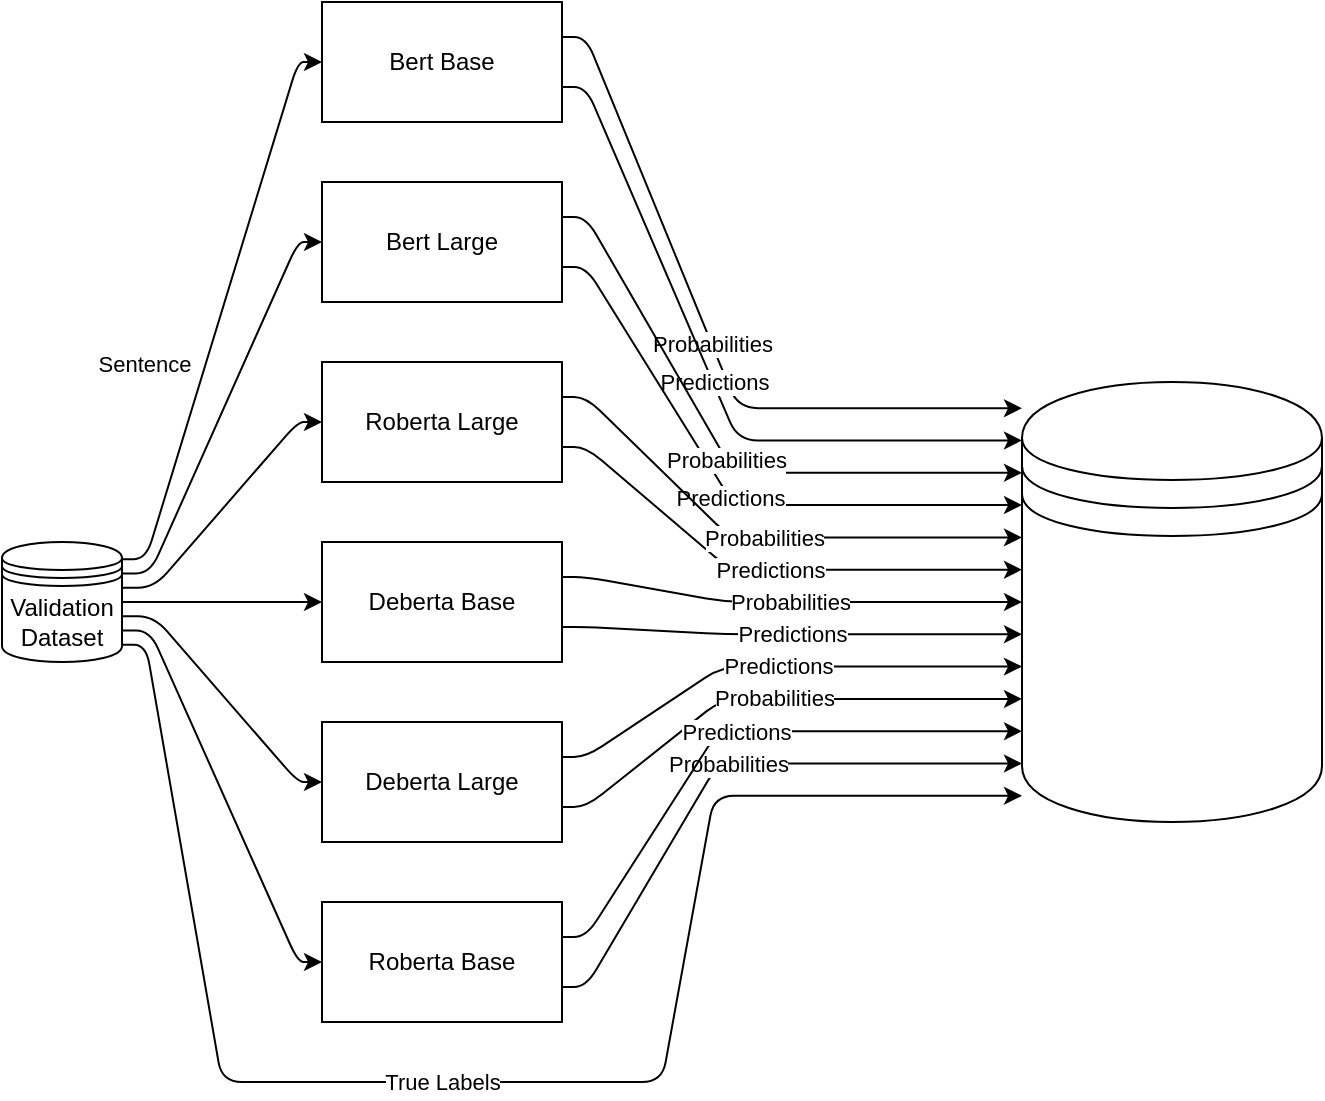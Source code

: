 <mxfile>
    <diagram id="1CRUhb7KtWk_jxI4YGjq" name="Page-1">
        <mxGraphModel dx="1027" dy="577" grid="1" gridSize="10" guides="1" tooltips="1" connect="1" arrows="1" fold="1" page="1" pageScale="1" pageWidth="850" pageHeight="1100" math="0" shadow="0">
            <root>
                <mxCell id="0"/>
                <mxCell id="1" parent="0"/>
                <mxCell id="15" value="Probabilities" style="edgeStyle=none;html=1;noEdgeStyle=1;orthogonal=1;" edge="1" parent="1" source="2" target="53">
                    <mxGeometry relative="1" as="geometry">
                        <mxPoint x="530" y="20" as="targetPoint"/>
                        <Array as="points">
                            <mxPoint x="292" y="17.5"/>
                            <mxPoint x="368" y="203.077"/>
                        </Array>
                    </mxGeometry>
                </mxCell>
                <mxCell id="31" value="Predictions" style="edgeStyle=none;html=1;noEdgeStyle=1;orthogonal=1;" edge="1" parent="1" source="2" target="53">
                    <mxGeometry relative="1" as="geometry">
                        <mxPoint x="550" y="50" as="targetPoint"/>
                        <Array as="points">
                            <mxPoint x="292" y="42.5"/>
                            <mxPoint x="368" y="219.231"/>
                        </Array>
                    </mxGeometry>
                </mxCell>
                <mxCell id="2" value="Bert Base" style="rounded=0;whiteSpace=wrap;html=1;" vertex="1" parent="1">
                    <mxGeometry x="160" width="120" height="60" as="geometry"/>
                </mxCell>
                <mxCell id="3" value="Bert Large" style="rounded=0;whiteSpace=wrap;html=1;" vertex="1" parent="1">
                    <mxGeometry x="160" y="90" width="120" height="60" as="geometry"/>
                </mxCell>
                <mxCell id="4" value="Roberta Base" style="rounded=0;whiteSpace=wrap;html=1;" vertex="1" parent="1">
                    <mxGeometry x="160" y="450" width="120" height="60" as="geometry"/>
                </mxCell>
                <mxCell id="5" value="Roberta Large" style="rounded=0;whiteSpace=wrap;html=1;" vertex="1" parent="1">
                    <mxGeometry x="160" y="180" width="120" height="60" as="geometry"/>
                </mxCell>
                <mxCell id="6" value="Deberta Base" style="rounded=0;whiteSpace=wrap;html=1;" vertex="1" parent="1">
                    <mxGeometry x="160" y="270" width="120" height="60" as="geometry"/>
                </mxCell>
                <mxCell id="7" value="Deberta Large" style="rounded=0;whiteSpace=wrap;html=1;" vertex="1" parent="1">
                    <mxGeometry x="160" y="360" width="120" height="60" as="geometry"/>
                </mxCell>
                <mxCell id="9" style="edgeStyle=none;html=1;noEdgeStyle=1;orthogonal=1;" edge="1" parent="1" source="8" target="2">
                    <mxGeometry relative="1" as="geometry">
                        <Array as="points">
                            <mxPoint x="72" y="278.571"/>
                            <mxPoint x="148" y="30"/>
                        </Array>
                    </mxGeometry>
                </mxCell>
                <mxCell id="57" value="Sentence" style="edgeLabel;html=1;align=center;verticalAlign=middle;resizable=0;points=[];" vertex="1" connectable="0" parent="9">
                    <mxGeometry x="-0.882" y="2" relative="1" as="geometry">
                        <mxPoint x="-1" y="-92" as="offset"/>
                    </mxGeometry>
                </mxCell>
                <mxCell id="10" style="edgeStyle=none;html=1;noEdgeStyle=1;orthogonal=1;" edge="1" parent="1" source="8" target="3">
                    <mxGeometry relative="1" as="geometry">
                        <Array as="points">
                            <mxPoint x="74" y="285.714"/>
                            <mxPoint x="148" y="120"/>
                        </Array>
                    </mxGeometry>
                </mxCell>
                <mxCell id="11" style="edgeStyle=none;html=1;noEdgeStyle=1;orthogonal=1;" edge="1" parent="1" source="8" target="4">
                    <mxGeometry relative="1" as="geometry">
                        <mxPoint x="140" y="210" as="targetPoint"/>
                        <Array as="points">
                            <mxPoint x="74" y="314.286"/>
                            <mxPoint x="148" y="480"/>
                        </Array>
                    </mxGeometry>
                </mxCell>
                <mxCell id="12" style="edgeStyle=none;html=1;noEdgeStyle=1;orthogonal=1;" edge="1" parent="1" source="8" target="5">
                    <mxGeometry relative="1" as="geometry">
                        <Array as="points">
                            <mxPoint x="76" y="292.857"/>
                            <mxPoint x="148" y="210"/>
                        </Array>
                    </mxGeometry>
                </mxCell>
                <mxCell id="13" style="edgeStyle=none;html=1;noEdgeStyle=1;orthogonal=1;" edge="1" parent="1" source="8" target="6">
                    <mxGeometry relative="1" as="geometry">
                        <Array as="points">
                            <mxPoint x="78" y="300.0"/>
                            <mxPoint x="148" y="300"/>
                        </Array>
                    </mxGeometry>
                </mxCell>
                <mxCell id="14" style="edgeStyle=none;html=1;noEdgeStyle=1;orthogonal=1;" edge="1" parent="1" source="8" target="7">
                    <mxGeometry relative="1" as="geometry">
                        <Array as="points">
                            <mxPoint x="76" y="307.143"/>
                            <mxPoint x="148" y="390"/>
                        </Array>
                    </mxGeometry>
                </mxCell>
                <mxCell id="63" value="True Labels" style="edgeStyle=none;html=1;noEdgeStyle=1;orthogonal=1;" edge="1" parent="1" source="8" target="53">
                    <mxGeometry x="-0.087" relative="1" as="geometry">
                        <Array as="points">
                            <mxPoint x="72" y="321.429"/>
                            <mxPoint x="110" y="540"/>
                            <mxPoint x="330" y="540"/>
                            <mxPoint x="356" y="396.923"/>
                        </Array>
                        <mxPoint as="offset"/>
                    </mxGeometry>
                </mxCell>
                <mxCell id="8" value="Validation Dataset" style="shape=datastore;whiteSpace=wrap;html=1;" vertex="1" parent="1">
                    <mxGeometry y="270" width="60" height="60" as="geometry"/>
                </mxCell>
                <mxCell id="32" value="Predictions" style="edgeStyle=none;html=1;noEdgeStyle=1;orthogonal=1;" edge="1" parent="1" source="3" target="53">
                    <mxGeometry relative="1" as="geometry">
                        <mxPoint x="610" y="135" as="targetPoint"/>
                        <mxPoint x="280" y="120" as="sourcePoint"/>
                        <Array as="points">
                            <mxPoint x="292" y="132.5"/>
                            <mxPoint x="366" y="251.538"/>
                        </Array>
                    </mxGeometry>
                </mxCell>
                <mxCell id="33" value="Predictions" style="edgeStyle=none;html=1;noEdgeStyle=1;orthogonal=1;" edge="1" parent="1" source="5" target="53">
                    <mxGeometry relative="1" as="geometry">
                        <mxPoint x="580" y="235" as="targetPoint"/>
                        <mxPoint x="300" y="180" as="sourcePoint"/>
                        <Array as="points">
                            <mxPoint x="292" y="222.5"/>
                            <mxPoint x="364" y="283.846"/>
                        </Array>
                    </mxGeometry>
                </mxCell>
                <mxCell id="34" value="Predictions" style="edgeStyle=none;html=1;noEdgeStyle=1;orthogonal=1;" edge="1" parent="1" source="6" target="53">
                    <mxGeometry relative="1" as="geometry">
                        <mxPoint x="580" y="235" as="targetPoint"/>
                        <mxPoint x="370" y="320" as="sourcePoint"/>
                        <Array as="points">
                            <mxPoint x="292" y="312.5"/>
                            <mxPoint x="362" y="316.154"/>
                        </Array>
                    </mxGeometry>
                </mxCell>
                <mxCell id="36" value="Probabilities" style="edgeStyle=none;html=1;noEdgeStyle=1;orthogonal=1;" edge="1" parent="1" source="3" target="53">
                    <mxGeometry relative="1" as="geometry">
                        <mxPoint x="620" y="110" as="targetPoint"/>
                        <mxPoint x="310" y="90" as="sourcePoint"/>
                        <Array as="points">
                            <mxPoint x="292" y="107.5"/>
                            <mxPoint x="366" y="235.385"/>
                        </Array>
                    </mxGeometry>
                </mxCell>
                <mxCell id="37" value="Probabilities" style="edgeStyle=none;html=1;noEdgeStyle=1;orthogonal=1;" edge="1" parent="1" source="5" target="53">
                    <mxGeometry relative="1" as="geometry">
                        <mxPoint x="580" y="235" as="targetPoint"/>
                        <mxPoint x="300" y="250" as="sourcePoint"/>
                        <Array as="points">
                            <mxPoint x="292" y="197.5"/>
                            <mxPoint x="364" y="267.692"/>
                        </Array>
                    </mxGeometry>
                </mxCell>
                <mxCell id="38" value="Probabilities" style="edgeStyle=none;html=1;noEdgeStyle=1;orthogonal=1;" edge="1" parent="1" source="6" target="53">
                    <mxGeometry relative="1" as="geometry">
                        <mxPoint x="580" y="235" as="targetPoint"/>
                        <mxPoint x="330" y="370.003" as="sourcePoint"/>
                        <Array as="points">
                            <mxPoint x="292" y="287.5"/>
                            <mxPoint x="362" y="300.0"/>
                        </Array>
                    </mxGeometry>
                </mxCell>
                <mxCell id="39" value="Probabilities" style="edgeStyle=none;html=1;noEdgeStyle=1;orthogonal=1;" edge="1" parent="1" source="7" target="53">
                    <mxGeometry relative="1" as="geometry">
                        <mxPoint x="600" y="350" as="targetPoint"/>
                        <mxPoint x="330" y="480" as="sourcePoint"/>
                        <Array as="points">
                            <mxPoint x="292" y="402.5"/>
                            <mxPoint x="360" y="348.462"/>
                        </Array>
                    </mxGeometry>
                </mxCell>
                <mxCell id="40" value="Predictions" style="edgeStyle=none;html=1;noEdgeStyle=1;orthogonal=1;" edge="1" parent="1" source="7" target="53">
                    <mxGeometry relative="1" as="geometry">
                        <mxPoint x="580" y="235" as="targetPoint"/>
                        <mxPoint x="290" y="400" as="sourcePoint"/>
                        <Array as="points">
                            <mxPoint x="292" y="377.5"/>
                            <mxPoint x="360" y="332.308"/>
                        </Array>
                    </mxGeometry>
                </mxCell>
                <mxCell id="41" value="Probabilities" style="edgeStyle=none;html=1;noEdgeStyle=1;orthogonal=1;" edge="1" parent="1" source="4" target="53">
                    <mxGeometry relative="1" as="geometry">
                        <mxPoint x="580" y="195" as="targetPoint"/>
                        <mxPoint x="305" y="150.003" as="sourcePoint"/>
                        <Array as="points">
                            <mxPoint x="292" y="492.5"/>
                            <mxPoint x="358" y="380.769"/>
                        </Array>
                    </mxGeometry>
                </mxCell>
                <mxCell id="42" value="Predictions" style="edgeStyle=none;html=1;noEdgeStyle=1;orthogonal=1;" edge="1" parent="1" source="4" target="53">
                    <mxGeometry relative="1" as="geometry">
                        <mxPoint x="620" y="210" as="targetPoint"/>
                        <mxPoint x="290" y="230" as="sourcePoint"/>
                        <Array as="points">
                            <mxPoint x="292" y="467.5"/>
                            <mxPoint x="358" y="364.615"/>
                        </Array>
                    </mxGeometry>
                </mxCell>
                <mxCell id="53" value="" style="shape=datastore;whiteSpace=wrap;html=1;" vertex="1" parent="1">
                    <mxGeometry x="510" y="190" width="150" height="220" as="geometry"/>
                </mxCell>
            </root>
        </mxGraphModel>
    </diagram>
</mxfile>